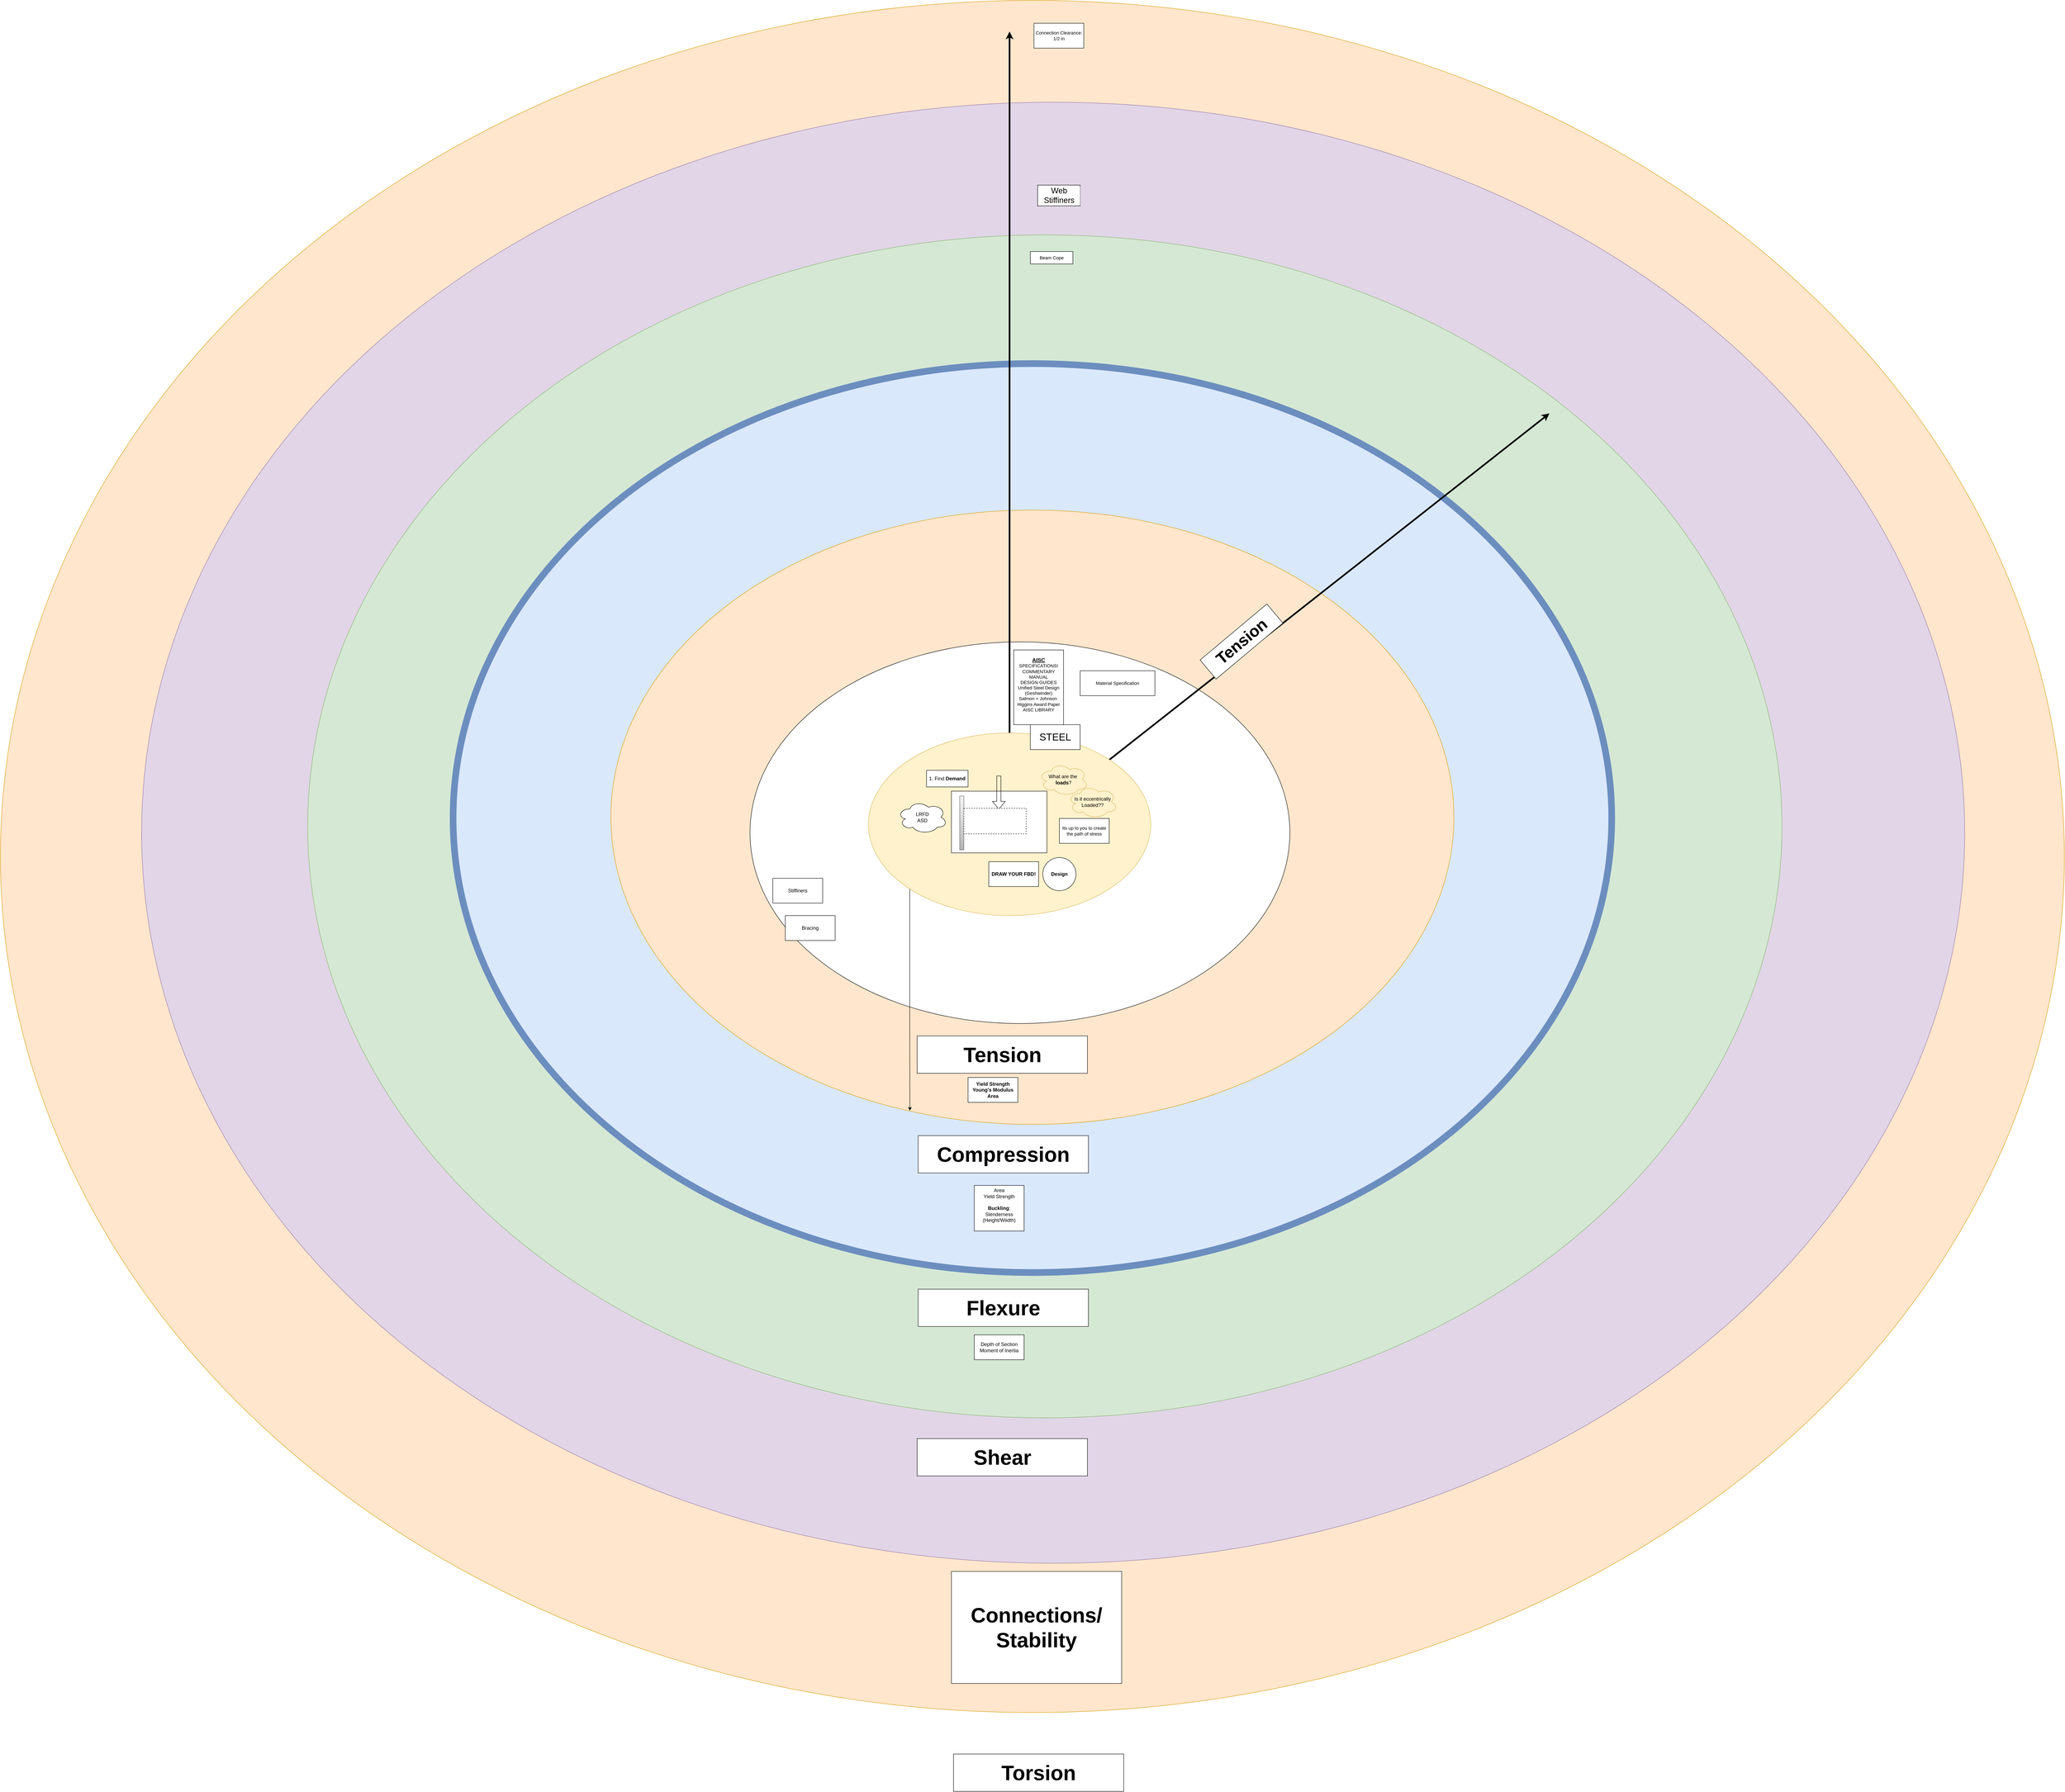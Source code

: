 <mxfile version="26.0.16">
  <diagram name="Page-1" id="vwUtHEv3MW-ciVxSL8i4">
    <mxGraphModel dx="3873" dy="2987" grid="1" gridSize="10" guides="1" tooltips="1" connect="1" arrows="1" fold="1" page="1" pageScale="1" pageWidth="850" pageHeight="1100" math="0" shadow="0">
      <root>
        <mxCell id="0" />
        <mxCell id="1" parent="0" />
        <mxCell id="gctN2HLwPnyMHR_A9f3M-26" value="" style="ellipse;whiteSpace=wrap;html=1;fontFamily=Helvetica;fontSize=11;labelBackgroundColor=default;fillColor=#ffe6cc;strokeColor=#d79b00;" vertex="1" parent="1">
          <mxGeometry x="-2230" y="-1625" width="4970" height="4125" as="geometry" />
        </mxCell>
        <mxCell id="gctN2HLwPnyMHR_A9f3M-20" value="" style="ellipse;whiteSpace=wrap;html=1;fontFamily=Helvetica;fontSize=11;labelBackgroundColor=default;fillColor=#e1d5e7;strokeColor=#9673a6;" vertex="1" parent="1">
          <mxGeometry x="-1890" y="-1379.72" width="4390" height="3520" as="geometry" />
        </mxCell>
        <mxCell id="gctN2HLwPnyMHR_A9f3M-15" value="" style="ellipse;whiteSpace=wrap;html=1;fontFamily=Helvetica;fontSize=11;labelBackgroundColor=default;fillColor=#d5e8d4;strokeColor=#82b366;" vertex="1" parent="1">
          <mxGeometry x="-1490" y="-1060" width="3550" height="2850" as="geometry" />
        </mxCell>
        <mxCell id="gctN2HLwPnyMHR_A9f3M-13" value="" style="ellipse;whiteSpace=wrap;html=1;fontFamily=Helvetica;fontSize=11;labelBackgroundColor=default;fillColor=#dae8fc;strokeColor=#6c8ebf;strokeWidth=16;" vertex="1" parent="1">
          <mxGeometry x="-1140" y="-750" width="2790" height="2190" as="geometry" />
        </mxCell>
        <mxCell id="gctN2HLwPnyMHR_A9f3M-12" value="" style="ellipse;whiteSpace=wrap;html=1;fontFamily=Helvetica;fontSize=11;labelBackgroundColor=default;fillColor=#ffe6cc;strokeColor=#d79b00;" vertex="1" parent="1">
          <mxGeometry x="-760" y="-397.06" width="2030" height="1480" as="geometry" />
        </mxCell>
        <mxCell id="gctN2HLwPnyMHR_A9f3M-2" value="" style="ellipse;whiteSpace=wrap;html=1;" vertex="1" parent="1">
          <mxGeometry x="-425" y="-79.45" width="1300" height="919.45" as="geometry" />
        </mxCell>
        <mxCell id="gctN2HLwPnyMHR_A9f3M-5" style="edgeStyle=orthogonalEdgeStyle;rounded=0;orthogonalLoop=1;jettySize=auto;html=1;exitX=0;exitY=1;exitDx=0;exitDy=0;" edge="1" parent="1" source="gctN2HLwPnyMHR_A9f3M-1">
          <mxGeometry relative="1" as="geometry">
            <mxPoint x="-40" y="1050" as="targetPoint" />
          </mxGeometry>
        </mxCell>
        <mxCell id="gctN2HLwPnyMHR_A9f3M-6" style="rounded=0;orthogonalLoop=1;jettySize=auto;html=1;exitX=1;exitY=0;exitDx=0;exitDy=0;strokeWidth=4;" edge="1" parent="1" source="gctN2HLwPnyMHR_A9f3M-1">
          <mxGeometry relative="1" as="geometry">
            <mxPoint x="1500" y="-630" as="targetPoint" />
          </mxGeometry>
        </mxCell>
        <mxCell id="gctN2HLwPnyMHR_A9f3M-7" style="edgeStyle=none;shape=connector;rounded=0;orthogonalLoop=1;jettySize=auto;html=1;exitX=0.5;exitY=0;exitDx=0;exitDy=0;strokeColor=default;align=center;verticalAlign=middle;fontFamily=Helvetica;fontSize=11;fontColor=default;labelBackgroundColor=default;endArrow=classic;strokeWidth=4;" edge="1" parent="1" source="gctN2HLwPnyMHR_A9f3M-1">
          <mxGeometry relative="1" as="geometry">
            <mxPoint x="200" y="-1550" as="targetPoint" />
          </mxGeometry>
        </mxCell>
        <mxCell id="gctN2HLwPnyMHR_A9f3M-1" value="" style="ellipse;whiteSpace=wrap;html=1;fillColor=#fff2cc;strokeColor=#d6b656;" vertex="1" parent="1">
          <mxGeometry x="-140" y="140" width="680" height="440" as="geometry" />
        </mxCell>
        <mxCell id="touZf_Zq_0qJpdEKHuLS-1" value="Design" style="ellipse;whiteSpace=wrap;html=1;aspect=fixed;fontStyle=1" parent="1" vertex="1">
          <mxGeometry x="280" y="440" width="80" height="80" as="geometry" />
        </mxCell>
        <mxCell id="touZf_Zq_0qJpdEKHuLS-2" value="What are the&amp;nbsp;&lt;div&gt;&lt;b&gt;loads&lt;/b&gt;?&lt;/div&gt;" style="ellipse;shape=cloud;whiteSpace=wrap;html=1;fillColor=#fff2cc;strokeColor=#d6b656;" parent="1" vertex="1">
          <mxGeometry x="270" y="211.82" width="120" height="80" as="geometry" />
        </mxCell>
        <mxCell id="touZf_Zq_0qJpdEKHuLS-3" value="" style="whiteSpace=wrap;html=1;fontFamily=Helvetica;fontSize=11;fontColor=default;labelBackgroundColor=default;" parent="1" vertex="1">
          <mxGeometry x="60" y="280.07" width="230" height="148.75" as="geometry" />
        </mxCell>
        <mxCell id="touZf_Zq_0qJpdEKHuLS-4" value="" style="rounded=0;whiteSpace=wrap;html=1;fontFamily=Helvetica;fontSize=11;labelBackgroundColor=default;fillColor=#f5f5f5;gradientColor=#b3b3b3;strokeColor=#666666;" parent="1" vertex="1">
          <mxGeometry x="80" y="291.82" width="10" height="130" as="geometry" />
        </mxCell>
        <mxCell id="touZf_Zq_0qJpdEKHuLS-5" value="" style="shape=flexArrow;endArrow=classic;html=1;rounded=0;strokeColor=default;align=center;verticalAlign=middle;fontFamily=Helvetica;fontSize=11;fontColor=default;labelBackgroundColor=default;" parent="1" edge="1">
          <mxGeometry width="50" height="50" relative="1" as="geometry">
            <mxPoint x="174.17" y="242.94" as="sourcePoint" />
            <mxPoint x="174.17" y="324.19" as="targetPoint" />
          </mxGeometry>
        </mxCell>
        <mxCell id="touZf_Zq_0qJpdEKHuLS-6" value="" style="rounded=0;whiteSpace=wrap;html=1;fontFamily=Helvetica;fontSize=11;fontColor=default;labelBackgroundColor=default;dashed=1;" parent="1" vertex="1">
          <mxGeometry x="90" y="321.56" width="150" height="61.38" as="geometry" />
        </mxCell>
        <mxCell id="touZf_Zq_0qJpdEKHuLS-7" value="Its up to you to create the path of stress" style="whiteSpace=wrap;html=1;fontFamily=Helvetica;fontSize=11;fontColor=default;labelBackgroundColor=default;" parent="1" vertex="1">
          <mxGeometry x="320" y="345.88" width="120" height="60" as="geometry" />
        </mxCell>
        <mxCell id="touZf_Zq_0qJpdEKHuLS-8" value="Is it eccentrically Loaded??" style="ellipse;shape=cloud;whiteSpace=wrap;html=1;fillColor=#fff2cc;strokeColor=#d6b656;" parent="1" vertex="1">
          <mxGeometry x="340" y="265.88" width="120" height="80" as="geometry" />
        </mxCell>
        <mxCell id="touZf_Zq_0qJpdEKHuLS-9" value="&lt;b&gt;Tension&lt;/b&gt;" style="rounded=0;whiteSpace=wrap;html=1;fontSize=50;" parent="1" vertex="1">
          <mxGeometry x="-22.5" y="870" width="410" height="90" as="geometry" />
        </mxCell>
        <mxCell id="touZf_Zq_0qJpdEKHuLS-13" value="&lt;b&gt;Yield Strength&lt;/b&gt;&lt;div&gt;&lt;b&gt;Young&#39;s Modulus&lt;/b&gt;&lt;/div&gt;&lt;div&gt;&lt;b&gt;Area&lt;/b&gt;&lt;/div&gt;" style="whiteSpace=wrap;html=1;" parent="1" vertex="1">
          <mxGeometry x="100" y="970" width="120" height="60" as="geometry" />
        </mxCell>
        <mxCell id="touZf_Zq_0qJpdEKHuLS-14" value="Area&lt;div&gt;Yield Strength&lt;div&gt;&lt;br&gt;&lt;/div&gt;&lt;div&gt;&lt;b&gt;Buckling&lt;/b&gt;:&lt;/div&gt;&lt;div&gt;Slenderness (Height/Wiidth)&lt;/div&gt;&lt;div&gt;&lt;br&gt;&lt;/div&gt;&lt;/div&gt;" style="whiteSpace=wrap;html=1;" parent="1" vertex="1">
          <mxGeometry x="115" y="1230" width="120" height="110" as="geometry" />
        </mxCell>
        <mxCell id="touZf_Zq_0qJpdEKHuLS-15" value="&lt;b&gt;DRAW YOUR FBD!&lt;/b&gt;" style="whiteSpace=wrap;html=1;" parent="1" vertex="1">
          <mxGeometry x="150" y="450" width="120" height="60" as="geometry" />
        </mxCell>
        <mxCell id="touZf_Zq_0qJpdEKHuLS-16" value="1. Find &lt;b&gt;Demand&lt;/b&gt;" style="whiteSpace=wrap;html=1;" parent="1" vertex="1">
          <mxGeometry y="230" width="100" height="40" as="geometry" />
        </mxCell>
        <mxCell id="touZf_Zq_0qJpdEKHuLS-17" value="LRFD&lt;div&gt;ASD&lt;/div&gt;" style="ellipse;shape=cloud;whiteSpace=wrap;html=1;" parent="1" vertex="1">
          <mxGeometry x="-70" y="302.94" width="120" height="80" as="geometry" />
        </mxCell>
        <mxCell id="touZf_Zq_0qJpdEKHuLS-18" value="Stiffiners" style="whiteSpace=wrap;html=1;" parent="1" vertex="1">
          <mxGeometry x="-370" y="490" width="120" height="60" as="geometry" />
        </mxCell>
        <mxCell id="touZf_Zq_0qJpdEKHuLS-19" value="Bracing" style="whiteSpace=wrap;html=1;" parent="1" vertex="1">
          <mxGeometry x="-340" y="580" width="120" height="60" as="geometry" />
        </mxCell>
        <mxCell id="touZf_Zq_0qJpdEKHuLS-20" value="Depth of Section&lt;div&gt;Moment of Inertia&lt;/div&gt;" style="whiteSpace=wrap;html=1;" parent="1" vertex="1">
          <mxGeometry x="115" y="1590" width="120" height="60" as="geometry" />
        </mxCell>
        <mxCell id="gctN2HLwPnyMHR_A9f3M-9" value="&lt;font style=&quot;font-size: 24px;&quot;&gt;STEEL&lt;/font&gt;" style="rounded=0;whiteSpace=wrap;html=1;fontFamily=Helvetica;fontSize=11;fontColor=default;labelBackgroundColor=default;" vertex="1" parent="1">
          <mxGeometry x="250" y="120" width="120" height="60" as="geometry" />
        </mxCell>
        <mxCell id="gctN2HLwPnyMHR_A9f3M-10" value="Material Specification" style="rounded=0;whiteSpace=wrap;html=1;fontFamily=Helvetica;fontSize=11;fontColor=default;labelBackgroundColor=default;" vertex="1" parent="1">
          <mxGeometry x="370" y="-10" width="180" height="60" as="geometry" />
        </mxCell>
        <mxCell id="gctN2HLwPnyMHR_A9f3M-11" value="&lt;b&gt;&lt;u&gt;&lt;font style=&quot;font-size: 13px;&quot;&gt;AISC&lt;/font&gt;&lt;/u&gt;&lt;/b&gt;&lt;div&gt;SPECIFICATIONS!&lt;/div&gt;&lt;div&gt;COMMENTARY&lt;/div&gt;&lt;div&gt;MANUAL&lt;/div&gt;&lt;div&gt;DESIGN GUIDES&lt;/div&gt;&lt;div&gt;Unified Steel Design (Geshwinder)&lt;/div&gt;&lt;div&gt;Salmon + Johnson&amp;nbsp;&lt;/div&gt;&lt;div&gt;Higgins Award Paper&lt;/div&gt;&lt;div&gt;AISC LIBRARY&lt;/div&gt;&lt;div&gt;&lt;br&gt;&lt;/div&gt;" style="whiteSpace=wrap;html=1;fontFamily=Helvetica;fontSize=11;fontColor=default;labelBackgroundColor=default;" vertex="1" parent="1">
          <mxGeometry x="210" y="-60" width="120" height="180" as="geometry" />
        </mxCell>
        <mxCell id="gctN2HLwPnyMHR_A9f3M-18" value="&lt;b&gt;Compression&lt;/b&gt;" style="rounded=0;whiteSpace=wrap;html=1;fontSize=50;" vertex="1" parent="1">
          <mxGeometry x="-20" y="1110" width="410" height="90" as="geometry" />
        </mxCell>
        <mxCell id="gctN2HLwPnyMHR_A9f3M-19" value="&lt;b&gt;Flexure&lt;/b&gt;" style="rounded=0;whiteSpace=wrap;html=1;fontSize=50;" vertex="1" parent="1">
          <mxGeometry x="-20" y="1480" width="410" height="90" as="geometry" />
        </mxCell>
        <mxCell id="gctN2HLwPnyMHR_A9f3M-21" value="&lt;b&gt;Shear&lt;/b&gt;" style="rounded=0;whiteSpace=wrap;html=1;fontSize=50;" vertex="1" parent="1">
          <mxGeometry x="-22.5" y="1840" width="410" height="90" as="geometry" />
        </mxCell>
        <mxCell id="gctN2HLwPnyMHR_A9f3M-22" value="&lt;b&gt;Torsion&lt;/b&gt;" style="rounded=0;whiteSpace=wrap;html=1;fontSize=50;" vertex="1" parent="1">
          <mxGeometry x="65" y="2600" width="410" height="90" as="geometry" />
        </mxCell>
        <mxCell id="gctN2HLwPnyMHR_A9f3M-24" value="Beam Cope" style="whiteSpace=wrap;html=1;fontFamily=Helvetica;fontSize=11;fontColor=default;labelBackgroundColor=default;" vertex="1" parent="1">
          <mxGeometry x="250" y="-1020" width="102.5" height="30" as="geometry" />
        </mxCell>
        <mxCell id="gctN2HLwPnyMHR_A9f3M-25" value="Web Stiffiners" style="whiteSpace=wrap;html=1;fontFamily=Helvetica;fontSize=19;fontColor=default;labelBackgroundColor=default;" vertex="1" parent="1">
          <mxGeometry x="267.5" y="-1180" width="102.5" height="50" as="geometry" />
        </mxCell>
        <mxCell id="gctN2HLwPnyMHR_A9f3M-28" value="&lt;b&gt;Connections/&lt;/b&gt;&lt;div&gt;&lt;b&gt;Stability&lt;/b&gt;&lt;/div&gt;" style="rounded=0;whiteSpace=wrap;html=1;fontSize=50;" vertex="1" parent="1">
          <mxGeometry x="60" y="2160" width="410" height="270" as="geometry" />
        </mxCell>
        <mxCell id="gctN2HLwPnyMHR_A9f3M-31" value="&lt;b&gt;Tension&lt;/b&gt;" style="rounded=0;whiteSpace=wrap;html=1;fontSize=39;rotation=-40;" vertex="1" parent="1">
          <mxGeometry x="653.51" y="-110.36" width="210" height="60" as="geometry" />
        </mxCell>
        <mxCell id="gctN2HLwPnyMHR_A9f3M-32" value="Connection Clearance:&lt;div&gt;1/2 in&lt;/div&gt;" style="whiteSpace=wrap;html=1;fontFamily=Helvetica;fontSize=11;fontColor=default;labelBackgroundColor=default;" vertex="1" parent="1">
          <mxGeometry x="258.75" y="-1570" width="120" height="60" as="geometry" />
        </mxCell>
      </root>
    </mxGraphModel>
  </diagram>
</mxfile>
